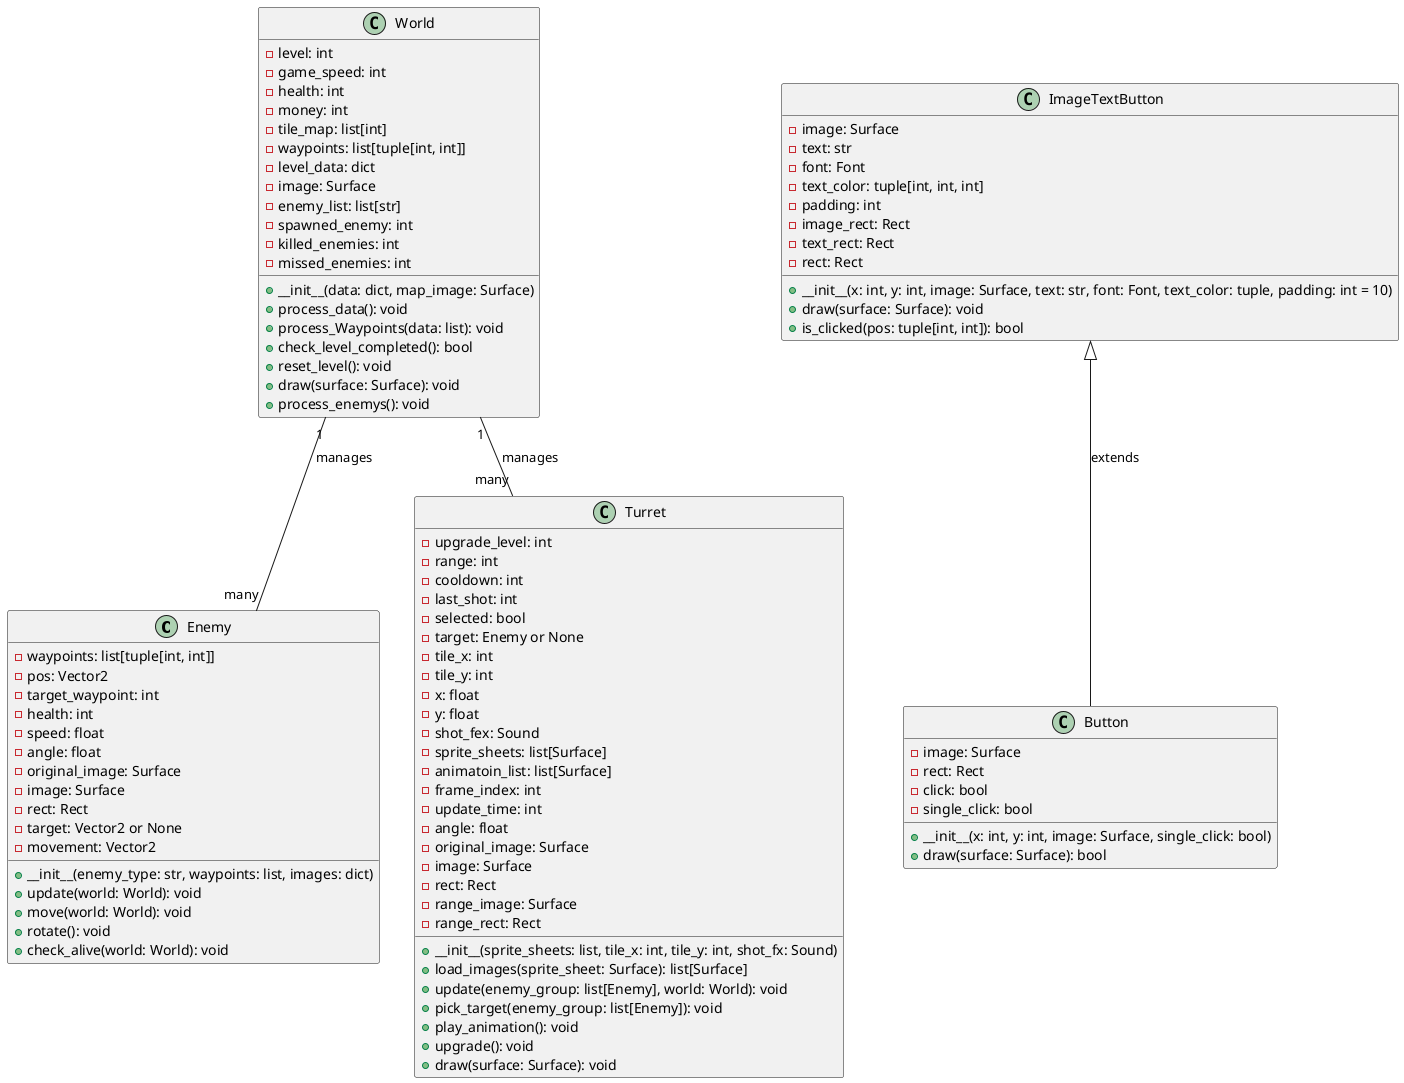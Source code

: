 @startuml

class Enemy {
    - waypoints: list[tuple[int, int]]
    - pos: Vector2
    - target_waypoint: int
    - health: int
    - speed: float
    - angle: float
    - original_image: Surface
    - image: Surface
    - rect: Rect
    - target: Vector2 or None
    - movement: Vector2
    + __init__(enemy_type: str, waypoints: list, images: dict)
    + update(world: World): void
    + move(world: World): void
    + rotate(): void
    + check_alive(world: World): void
}

class Turret {
    - upgrade_level: int
    - range: int
    - cooldown: int
    - last_shot: int
    - selected: bool
    - target: Enemy or None
    - tile_x: int
    - tile_y: int
    - x: float
    - y: float
    - shot_fex: Sound
    - sprite_sheets: list[Surface]
    - animatoin_list: list[Surface]
    - frame_index: int
    - update_time: int
    - angle: float
    - original_image: Surface
    - image: Surface
    - rect: Rect
    - range_image: Surface
    - range_rect: Rect
    + __init__(sprite_sheets: list, tile_x: int, tile_y: int, shot_fx: Sound)
    + load_images(sprite_sheet: Surface): list[Surface]
    + update(enemy_group: list[Enemy], world: World): void
    + pick_target(enemy_group: list[Enemy]): void
    + play_animation(): void
    + upgrade(): void
    + draw(surface: Surface): void
}

class Button {
    - image: Surface
    - rect: Rect
    - click: bool
    - single_click: bool
    + __init__(x: int, y: int, image: Surface, single_click: bool)
    + draw(surface: Surface): bool
}

class ImageTextButton {
    - image: Surface
    - text: str
    - font: Font
    - text_color: tuple[int, int, int]
    - padding: int
    - image_rect: Rect
    - text_rect: Rect
    - rect: Rect
    + __init__(x: int, y: int, image: Surface, text: str, font: Font, text_color: tuple, padding: int = 10)
    + draw(surface: Surface): void
    + is_clicked(pos: tuple[int, int]): bool
}

class World {
    - level: int
    - game_speed: int
    - health: int
    - money: int
    - tile_map: list[int]
    - waypoints: list[tuple[int, int]]
    - level_data: dict
    - image: Surface
    - enemy_list: list[str]
    - spawned_enemy: int
    - killed_enemies: int
    - missed_enemies: int
    + __init__(data: dict, map_image: Surface)
    + process_data(): void
    + process_Waypoints(data: list): void
    + check_level_completed(): bool
    + reset_level(): void
    + draw(surface: Surface): void
    + process_enemys(): void
}

World "1" -- "many" Enemy: manages
World "1" -- "many" Turret: manages
ImageTextButton <|-- Button: extends

@enduml
